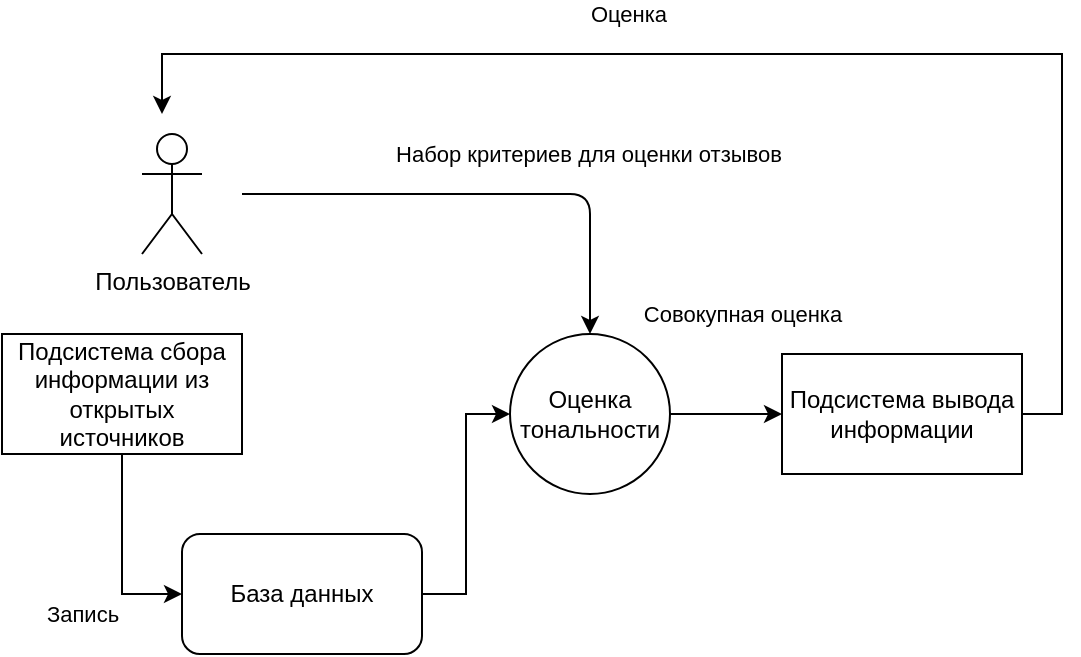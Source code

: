 <mxfile version="14.8.3" type="device"><diagram id="75KQrPAnv5k5QPnJNa3n" name="Page-1"><mxGraphModel dx="1422" dy="794" grid="1" gridSize="10" guides="1" tooltips="1" connect="1" arrows="1" fold="1" page="1" pageScale="1" pageWidth="827" pageHeight="1169" math="0" shadow="0"><root><mxCell id="0"/><mxCell id="1" parent="0"/><mxCell id="06RBpTWlxMokyjS1vuq7-3" value="Запись" style="edgeStyle=orthogonalEdgeStyle;rounded=0;orthogonalLoop=1;jettySize=auto;html=1;exitX=0.5;exitY=1;exitDx=0;exitDy=0;entryX=0;entryY=0.5;entryDx=0;entryDy=0;" parent="1" source="06RBpTWlxMokyjS1vuq7-1" target="06RBpTWlxMokyjS1vuq7-2" edge="1"><mxGeometry x="0.4" y="-22" relative="1" as="geometry"><mxPoint x="-20" y="-12" as="offset"/></mxGeometry></mxCell><mxCell id="06RBpTWlxMokyjS1vuq7-1" value="Подсистема сбора информации из открытых источников" style="rounded=0;whiteSpace=wrap;html=1;" parent="1" vertex="1"><mxGeometry x="160" y="300" width="120" height="60" as="geometry"/></mxCell><mxCell id="06RBpTWlxMokyjS1vuq7-5" style="edgeStyle=orthogonalEdgeStyle;rounded=0;orthogonalLoop=1;jettySize=auto;html=1;exitX=1;exitY=0.5;exitDx=0;exitDy=0;entryX=0;entryY=0.5;entryDx=0;entryDy=0;" parent="1" source="06RBpTWlxMokyjS1vuq7-2" target="06RBpTWlxMokyjS1vuq7-4" edge="1"><mxGeometry relative="1" as="geometry"/></mxCell><mxCell id="06RBpTWlxMokyjS1vuq7-2" value="База данных" style="rounded=1;whiteSpace=wrap;html=1;" parent="1" vertex="1"><mxGeometry x="250" y="400" width="120" height="60" as="geometry"/></mxCell><mxCell id="06RBpTWlxMokyjS1vuq7-8" value="Совокупная оценка" style="edgeStyle=orthogonalEdgeStyle;rounded=0;orthogonalLoop=1;jettySize=auto;html=1;exitX=1;exitY=0.5;exitDx=0;exitDy=0;entryX=0;entryY=0.5;entryDx=0;entryDy=0;" parent="1" source="06RBpTWlxMokyjS1vuq7-4" target="06RBpTWlxMokyjS1vuq7-7" edge="1"><mxGeometry x="0.286" y="50" relative="1" as="geometry"><mxPoint as="offset"/></mxGeometry></mxCell><mxCell id="06RBpTWlxMokyjS1vuq7-4" value="Оценка тональности" style="ellipse;whiteSpace=wrap;html=1;aspect=fixed;" parent="1" vertex="1"><mxGeometry x="414" y="300" width="80" height="80" as="geometry"/></mxCell><mxCell id="06RBpTWlxMokyjS1vuq7-6" value="Набор критериев для оценки отзывов" style="endArrow=classic;html=1;entryX=0.5;entryY=0;entryDx=0;entryDy=0;" parent="1" target="06RBpTWlxMokyjS1vuq7-4" edge="1"><mxGeometry x="0.413" y="20" width="50" height="50" relative="1" as="geometry"><mxPoint x="280" y="230" as="sourcePoint"/><mxPoint x="440" y="350" as="targetPoint"/><Array as="points"><mxPoint x="454" y="230"/></Array><mxPoint as="offset"/></mxGeometry></mxCell><mxCell id="06RBpTWlxMokyjS1vuq7-9" value="Оценка" style="edgeStyle=orthogonalEdgeStyle;rounded=0;orthogonalLoop=1;jettySize=auto;html=1;exitX=1;exitY=0.5;exitDx=0;exitDy=0;" parent="1" source="06RBpTWlxMokyjS1vuq7-7" edge="1"><mxGeometry x="0.226" y="-20" relative="1" as="geometry"><mxPoint x="240" y="190" as="targetPoint"/><mxPoint as="offset"/><Array as="points"><mxPoint x="690" y="340"/><mxPoint x="690" y="160"/><mxPoint x="240" y="160"/></Array></mxGeometry></mxCell><mxCell id="06RBpTWlxMokyjS1vuq7-7" value="Подсистема вывода информации" style="rounded=0;whiteSpace=wrap;html=1;" parent="1" vertex="1"><mxGeometry x="550" y="310" width="120" height="60" as="geometry"/></mxCell><mxCell id="p6RhjoDVLOBoTyXwmf7P-1" value="Пользователь" style="shape=umlActor;verticalLabelPosition=bottom;verticalAlign=top;html=1;outlineConnect=0;" vertex="1" parent="1"><mxGeometry x="230" y="200" width="30" height="60" as="geometry"/></mxCell></root></mxGraphModel></diagram></mxfile>
